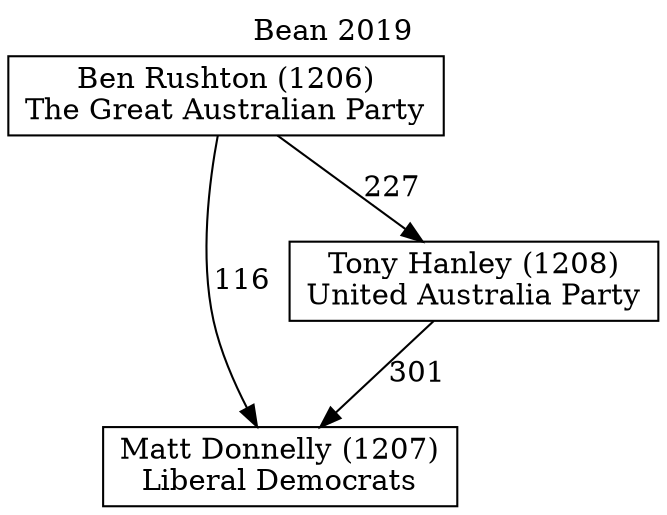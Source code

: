 // House preference flow
digraph "Matt Donnelly (1207)_Bean_2019" {
	graph [label="Bean 2019" labelloc=t mclimit=10]
	node [shape=box]
	"Matt Donnelly (1207)" [label="Matt Donnelly (1207)
Liberal Democrats"]
	"Tony Hanley (1208)" [label="Tony Hanley (1208)
United Australia Party"]
	"Ben Rushton (1206)" [label="Ben Rushton (1206)
The Great Australian Party"]
	"Tony Hanley (1208)" -> "Matt Donnelly (1207)" [label=301]
	"Ben Rushton (1206)" -> "Tony Hanley (1208)" [label=227]
	"Ben Rushton (1206)" -> "Matt Donnelly (1207)" [label=116]
}
